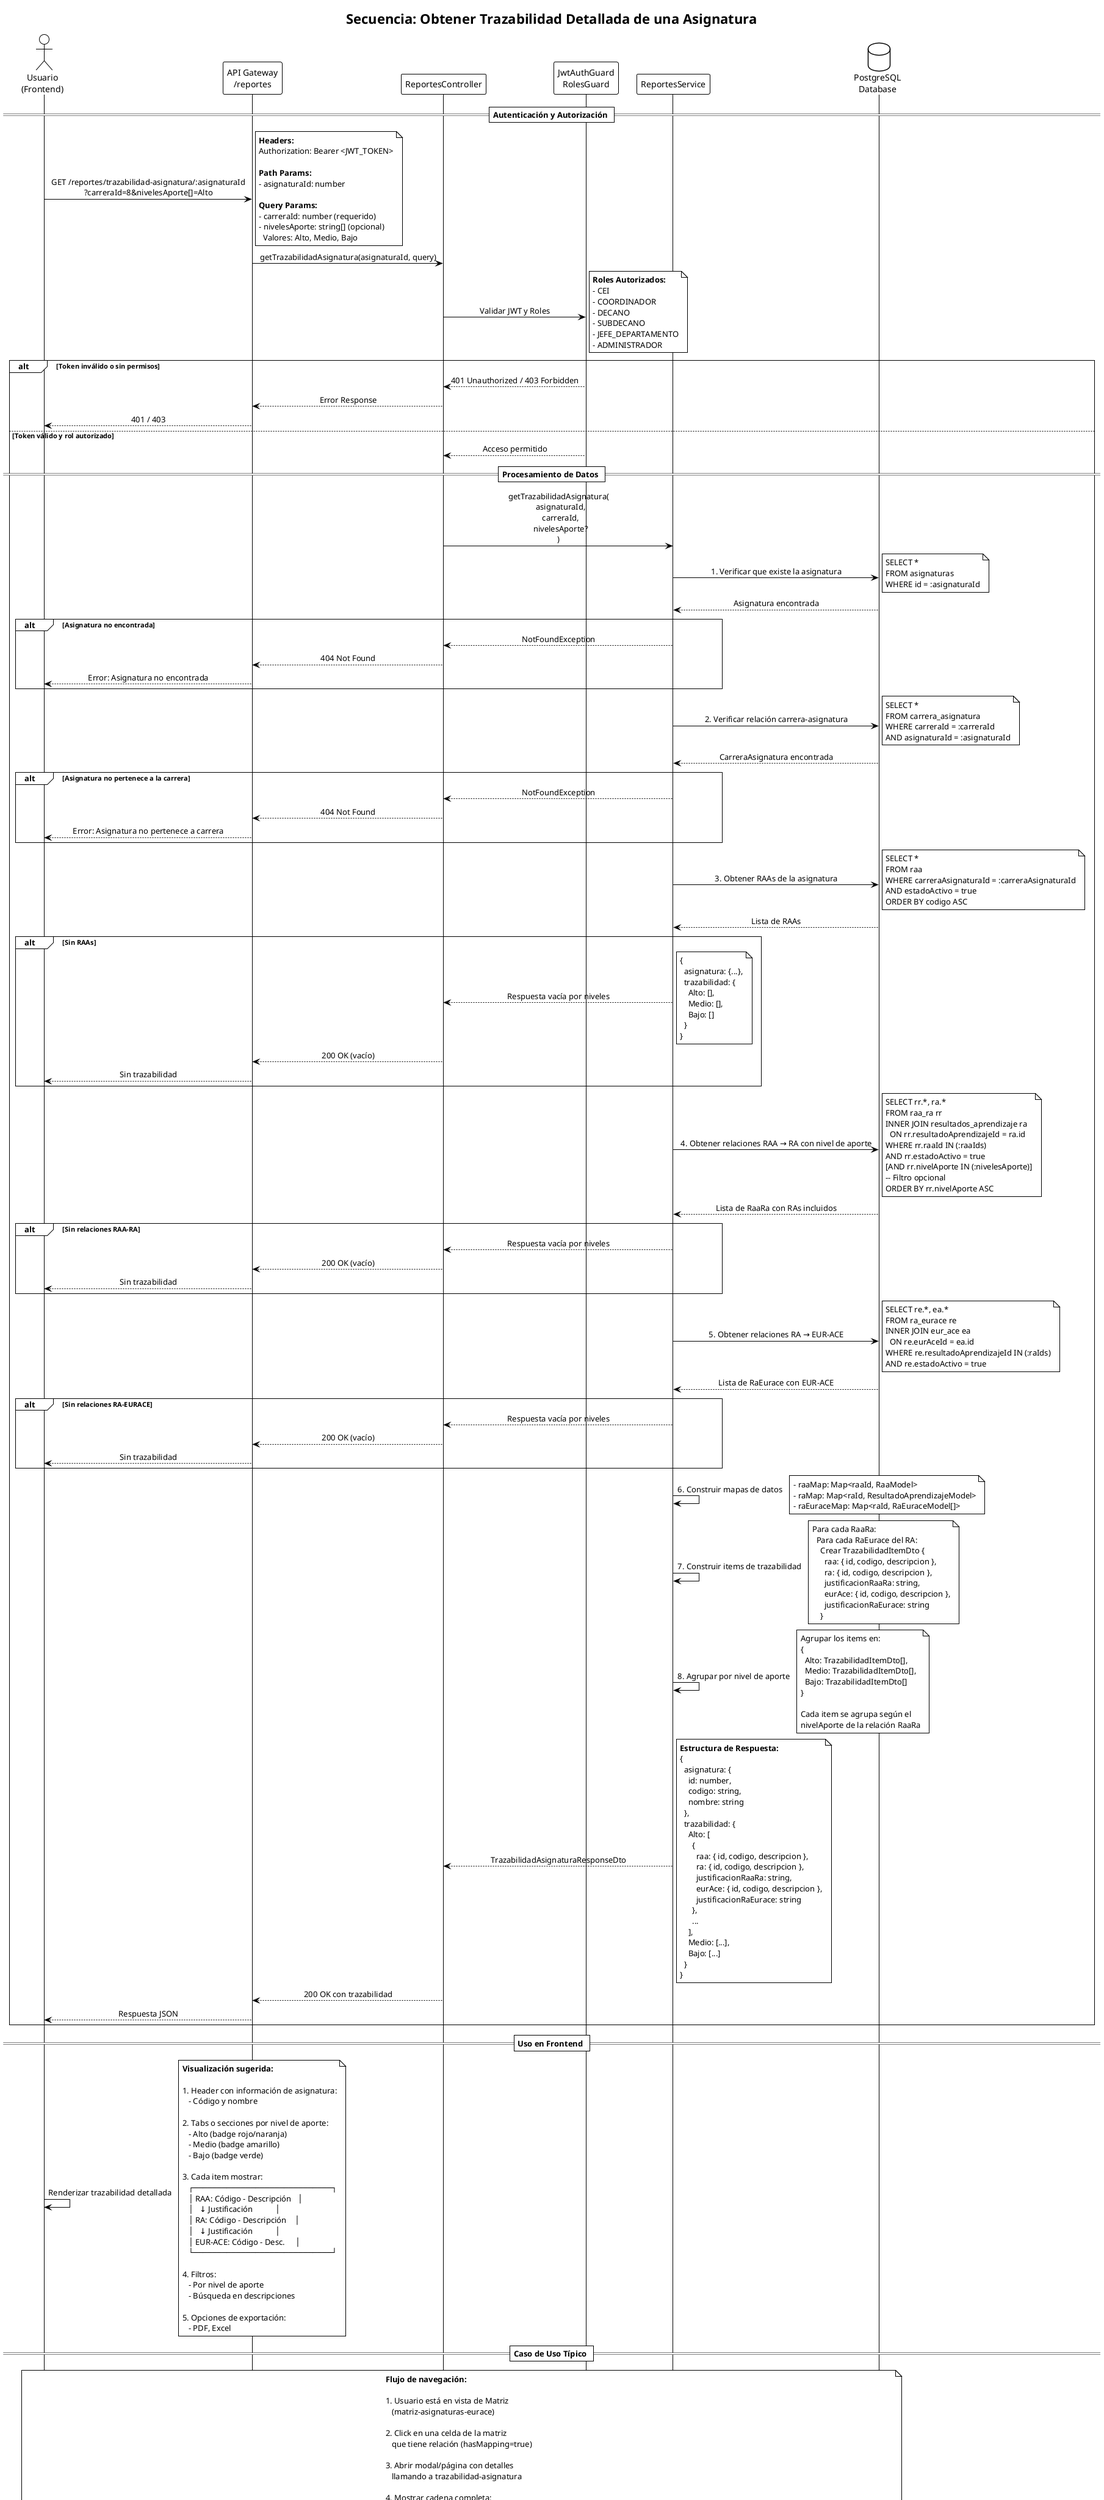 @startuml Trazabilidad Asignatura
!theme plain
skinparam sequenceMessageAlign center
skinparam responseMessageBelowArrow true

title Secuencia: Obtener Trazabilidad Detallada de una Asignatura

actor "Usuario\n(Frontend)" as Frontend
participant "API Gateway\n/reportes" as API
participant "ReportesController" as Controller
participant "JwtAuthGuard\nRolesGuard" as Guard
participant "ReportesService" as Service
database "PostgreSQL\nDatabase" as DB

== Autenticación y Autorización ==
Frontend -> API: GET /reportes/trazabilidad-asignatura/:asignaturaId\n?carreraId=8&nivelesAporte[]=Alto
note right
  **Headers:**
  Authorization: Bearer <JWT_TOKEN>
  
  **Path Params:**
  - asignaturaId: number
  
  **Query Params:**
  - carreraId: number (requerido)
  - nivelesAporte: string[] (opcional)
    Valores: Alto, Medio, Bajo
end note

API -> Controller: getTrazabilidadAsignatura(asignaturaId, query)
Controller -> Guard: Validar JWT y Roles
note right
  **Roles Autorizados:**
  - CEI
  - COORDINADOR
  - DECANO
  - SUBDECANO
  - JEFE_DEPARTAMENTO
  - ADMINISTRADOR
end note

alt Token inválido o sin permisos
  Guard --> Controller: 401 Unauthorized / 403 Forbidden
  Controller --> API: Error Response
  API --> Frontend: 401 / 403
else Token válido y rol autorizado
  Guard --> Controller: Acceso permitido
  
  == Procesamiento de Datos ==
  Controller -> Service: getTrazabilidadAsignatura(\n  asignaturaId,\n  carreraId,\n  nivelesAporte?\n)
  
  Service -> DB: 1. Verificar que existe la asignatura
  note right
    SELECT *
    FROM asignaturas
    WHERE id = :asignaturaId
  end note
  DB --> Service: Asignatura encontrada
  
  alt Asignatura no encontrada
    Service --> Controller: NotFoundException
    Controller --> API: 404 Not Found
    API --> Frontend: Error: Asignatura no encontrada
  end
  
  Service -> DB: 2. Verificar relación carrera-asignatura
  note right
    SELECT *
    FROM carrera_asignatura
    WHERE carreraId = :carreraId
    AND asignaturaId = :asignaturaId
  end note
  DB --> Service: CarreraAsignatura encontrada
  
  alt Asignatura no pertenece a la carrera
    Service --> Controller: NotFoundException
    Controller --> API: 404 Not Found
    API --> Frontend: Error: Asignatura no pertenece a carrera
  end
  
  Service -> DB: 3. Obtener RAAs de la asignatura
  note right
    SELECT *
    FROM raa
    WHERE carreraAsignaturaId = :carreraAsignaturaId
    AND estadoActivo = true
    ORDER BY codigo ASC
  end note
  DB --> Service: Lista de RAAs
  
  alt Sin RAAs
    Service --> Controller: Respuesta vacía por niveles
    note right
      {
        asignatura: {...},
        trazabilidad: {
          Alto: [],
          Medio: [],
          Bajo: []
        }
      }
    end note
    Controller --> API: 200 OK (vacío)
    API --> Frontend: Sin trazabilidad
  end
  
  Service -> DB: 4. Obtener relaciones RAA → RA con nivel de aporte
  note right
    SELECT rr.*, ra.*
    FROM raa_ra rr
    INNER JOIN resultados_aprendizaje ra
      ON rr.resultadoAprendizajeId = ra.id
    WHERE rr.raaId IN (:raaIds)
    AND rr.estadoActivo = true
    [AND rr.nivelAporte IN (:nivelesAporte)]
    -- Filtro opcional
    ORDER BY rr.nivelAporte ASC
  end note
  DB --> Service: Lista de RaaRa con RAs incluidos
  
  alt Sin relaciones RAA-RA
    Service --> Controller: Respuesta vacía por niveles
    Controller --> API: 200 OK (vacío)
    API --> Frontend: Sin trazabilidad
  end
  
  Service -> DB: 5. Obtener relaciones RA → EUR-ACE
  note right
    SELECT re.*, ea.*
    FROM ra_eurace re
    INNER JOIN eur_ace ea
      ON re.eurAceId = ea.id
    WHERE re.resultadoAprendizajeId IN (:raIds)
    AND re.estadoActivo = true
  end note
  DB --> Service: Lista de RaEurace con EUR-ACE
  
  alt Sin relaciones RA-EURACE
    Service --> Controller: Respuesta vacía por niveles
    Controller --> API: 200 OK (vacío)
    API --> Frontend: Sin trazabilidad
  end
  
  Service -> Service: 6. Construir mapas de datos
  note right
    - raaMap: Map<raaId, RaaModel>
    - raMap: Map<raId, ResultadoAprendizajeModel>
    - raEuraceMap: Map<raId, RaEuraceModel[]>
  end note
  
  Service -> Service: 7. Construir items de trazabilidad
  note right
    Para cada RaaRa:
      Para cada RaEurace del RA:
        Crear TrazabilidadItemDto {
          raa: { id, codigo, descripcion },
          ra: { id, codigo, descripcion },
          justificacionRaaRa: string,
          eurAce: { id, codigo, descripcion },
          justificacionRaEurace: string
        }
  end note
  
  Service -> Service: 8. Agrupar por nivel de aporte
  note right
    Agrupar los items en:
    {
      Alto: TrazabilidadItemDto[],
      Medio: TrazabilidadItemDto[],
      Bajo: TrazabilidadItemDto[]
    }
    
    Cada item se agrupa según el
    nivelAporte de la relación RaaRa
  end note
  
  Service --> Controller: TrazabilidadAsignaturaResponseDto
  note right
    **Estructura de Respuesta:**
    {
      asignatura: {
        id: number,
        codigo: string,
        nombre: string
      },
      trazabilidad: {
        Alto: [
          {
            raa: { id, codigo, descripcion },
            ra: { id, codigo, descripcion },
            justificacionRaaRa: string,
            eurAce: { id, codigo, descripcion },
            justificacionRaEurace: string
          },
          ...
        ],
        Medio: [...],
        Bajo: [...]
      }
    }
  end note
  
  Controller --> API: 200 OK con trazabilidad
  API --> Frontend: Respuesta JSON
end

== Uso en Frontend ==
Frontend -> Frontend: Renderizar trazabilidad detallada
note right
  **Visualización sugerida:**
  
  1. Header con información de asignatura:
     - Código y nombre
  
  2. Tabs o secciones por nivel de aporte:
     - Alto (badge rojo/naranja)
     - Medio (badge amarillo)
     - Bajo (badge verde)
  
  3. Cada item mostrar:
     ┌─────────────────────────────┐
     │ RAA: Código - Descripción   │
     │   ↓ Justificación           │
     │ RA: Código - Descripción    │
     │   ↓ Justificación           │
     │ EUR-ACE: Código - Desc.     │
     └─────────────────────────────┘
  
  4. Filtros:
     - Por nivel de aporte
     - Búsqueda en descripciones
  
  5. Opciones de exportación:
     - PDF, Excel
end note

== Caso de Uso Típico ==
note over Frontend, DB
  **Flujo de navegación:**
  
  1. Usuario está en vista de Matriz
     (matriz-asignaturas-eurace)
  
  2. Click en una celda de la matriz
     que tiene relación (hasMapping=true)
  
  3. Abrir modal/página con detalles
     llamando a trazabilidad-asignatura
  
  4. Mostrar cadena completa:
     Asignatura → RAA → RA → EUR-ACE
     con justificaciones
  
  5. Usuario puede exportar o navegar
     a otras asignaturas
end note

@enduml
